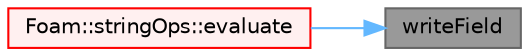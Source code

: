 digraph "writeField"
{
 // LATEX_PDF_SIZE
  bgcolor="transparent";
  edge [fontname=Helvetica,fontsize=10,labelfontname=Helvetica,labelfontsize=10];
  node [fontname=Helvetica,fontsize=10,shape=box,height=0.2,width=0.4];
  rankdir="RL";
  Node1 [id="Node000001",label="writeField",height=0.2,width=0.4,color="gray40", fillcolor="grey60", style="filled", fontcolor="black",tooltip=" "];
  Node1 -> Node2 [id="edge1_Node000001_Node000002",dir="back",color="steelblue1",style="solid",tooltip=" "];
  Node2 [id="Node000002",label="Foam::stringOps::evaluate",height=0.2,width=0.4,color="red", fillcolor="#FFF0F0", style="filled",URL="$namespaceFoam_1_1stringOps.html#a2095a83f4d2c6e98e4c176af07ba34d5",tooltip=" "];
}
